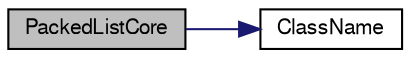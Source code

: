 digraph "PackedListCore"
{
  bgcolor="transparent";
  edge [fontname="FreeSans",fontsize="10",labelfontname="FreeSans",labelfontsize="10"];
  node [fontname="FreeSans",fontsize="10",shape=record];
  rankdir="LR";
  Node0 [label="PackedListCore",height=0.2,width=0.4,color="black", fillcolor="grey75", style="filled", fontcolor="black"];
  Node0 -> Node1 [color="midnightblue",fontsize="10",style="solid",fontname="FreeSans"];
  Node1 [label="ClassName",height=0.2,width=0.4,color="black",URL="$a25942.html#a63b533257a20c7ef82a9817f8d433645",tooltip="Define template name and debug. "];
}

